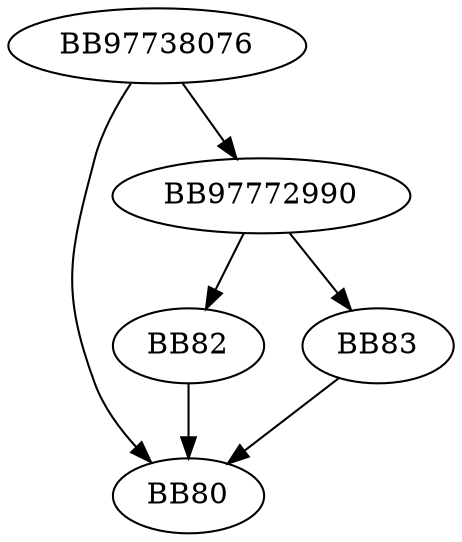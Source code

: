 digraph G{
	BB97738076->BB80;
	BB97738076->BB97772990;
	BB97772990->BB82;
	BB97772990->BB83;
	BB82->BB80;
	BB83->BB80;
}
